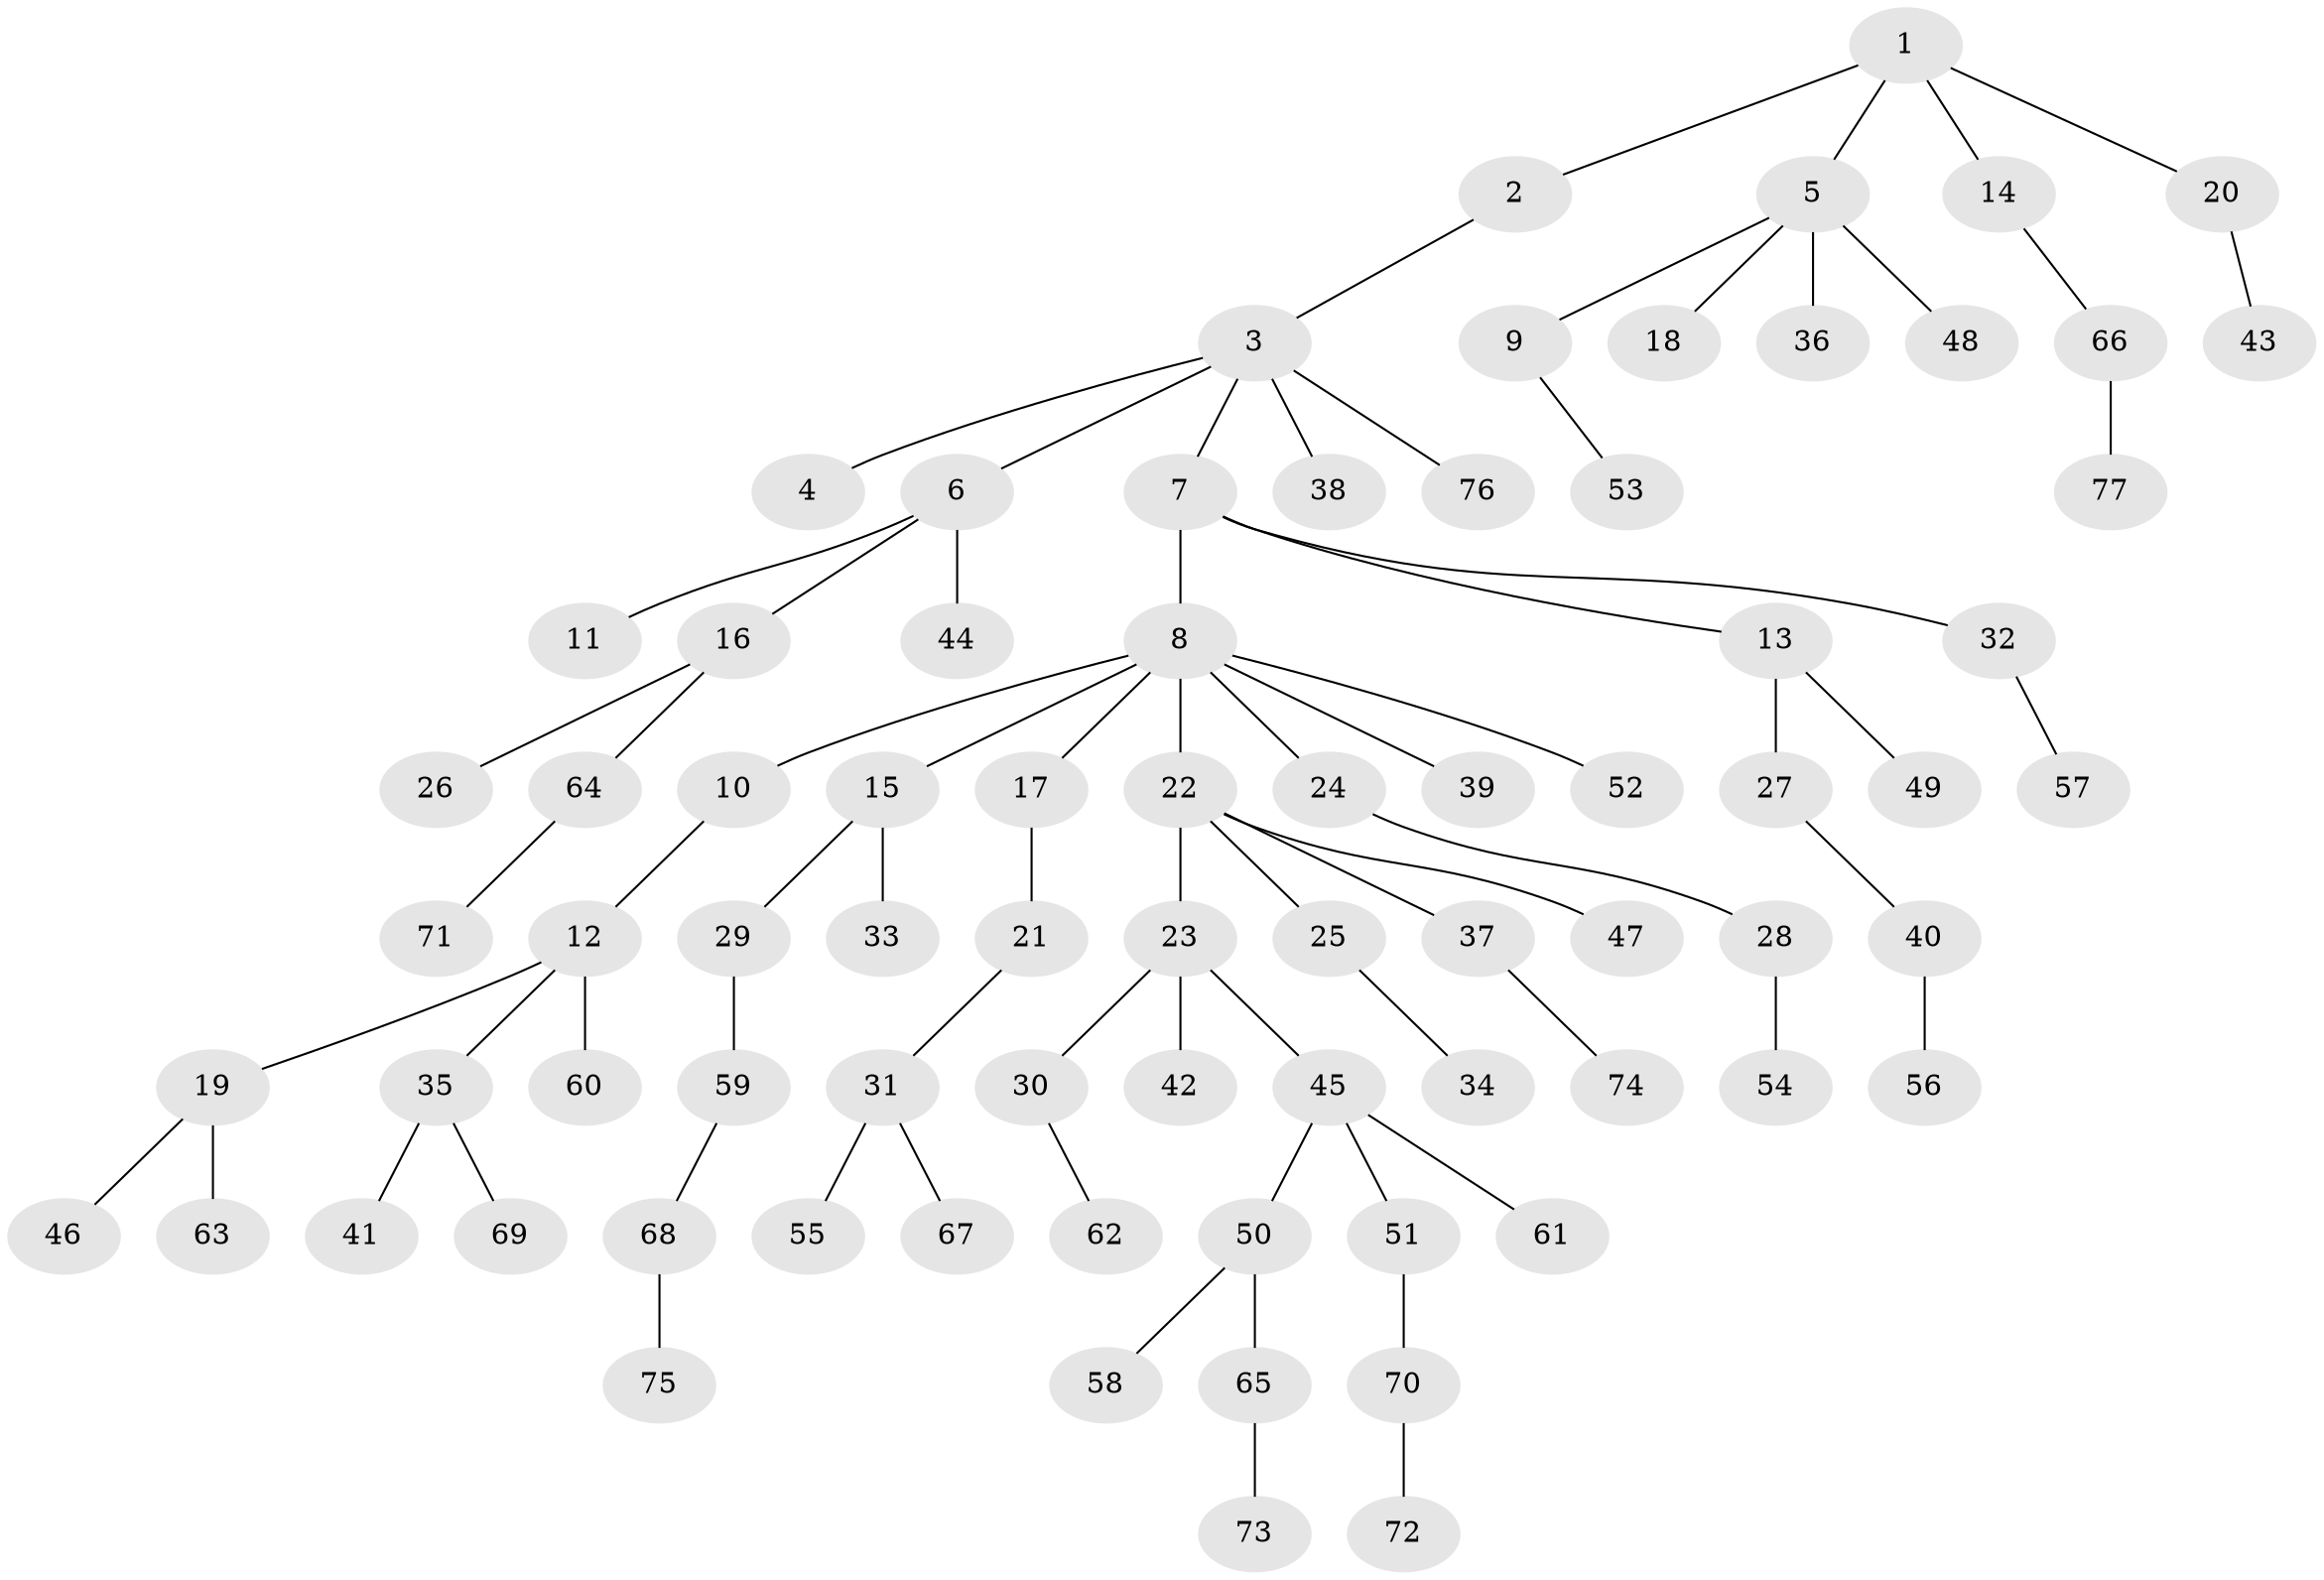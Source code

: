 // coarse degree distribution, {4: 0.09803921568627451, 8: 0.0196078431372549, 1: 0.5490196078431373, 7: 0.0196078431372549, 3: 0.09803921568627451, 2: 0.21568627450980393}
// Generated by graph-tools (version 1.1) at 2025/42/03/06/25 10:42:03]
// undirected, 77 vertices, 76 edges
graph export_dot {
graph [start="1"]
  node [color=gray90,style=filled];
  1;
  2;
  3;
  4;
  5;
  6;
  7;
  8;
  9;
  10;
  11;
  12;
  13;
  14;
  15;
  16;
  17;
  18;
  19;
  20;
  21;
  22;
  23;
  24;
  25;
  26;
  27;
  28;
  29;
  30;
  31;
  32;
  33;
  34;
  35;
  36;
  37;
  38;
  39;
  40;
  41;
  42;
  43;
  44;
  45;
  46;
  47;
  48;
  49;
  50;
  51;
  52;
  53;
  54;
  55;
  56;
  57;
  58;
  59;
  60;
  61;
  62;
  63;
  64;
  65;
  66;
  67;
  68;
  69;
  70;
  71;
  72;
  73;
  74;
  75;
  76;
  77;
  1 -- 2;
  1 -- 5;
  1 -- 14;
  1 -- 20;
  2 -- 3;
  3 -- 4;
  3 -- 6;
  3 -- 7;
  3 -- 38;
  3 -- 76;
  5 -- 9;
  5 -- 18;
  5 -- 36;
  5 -- 48;
  6 -- 11;
  6 -- 16;
  6 -- 44;
  7 -- 8;
  7 -- 13;
  7 -- 32;
  8 -- 10;
  8 -- 15;
  8 -- 17;
  8 -- 22;
  8 -- 24;
  8 -- 39;
  8 -- 52;
  9 -- 53;
  10 -- 12;
  12 -- 19;
  12 -- 35;
  12 -- 60;
  13 -- 27;
  13 -- 49;
  14 -- 66;
  15 -- 29;
  15 -- 33;
  16 -- 26;
  16 -- 64;
  17 -- 21;
  19 -- 46;
  19 -- 63;
  20 -- 43;
  21 -- 31;
  22 -- 23;
  22 -- 25;
  22 -- 37;
  22 -- 47;
  23 -- 30;
  23 -- 42;
  23 -- 45;
  24 -- 28;
  25 -- 34;
  27 -- 40;
  28 -- 54;
  29 -- 59;
  30 -- 62;
  31 -- 55;
  31 -- 67;
  32 -- 57;
  35 -- 41;
  35 -- 69;
  37 -- 74;
  40 -- 56;
  45 -- 50;
  45 -- 51;
  45 -- 61;
  50 -- 58;
  50 -- 65;
  51 -- 70;
  59 -- 68;
  64 -- 71;
  65 -- 73;
  66 -- 77;
  68 -- 75;
  70 -- 72;
}
